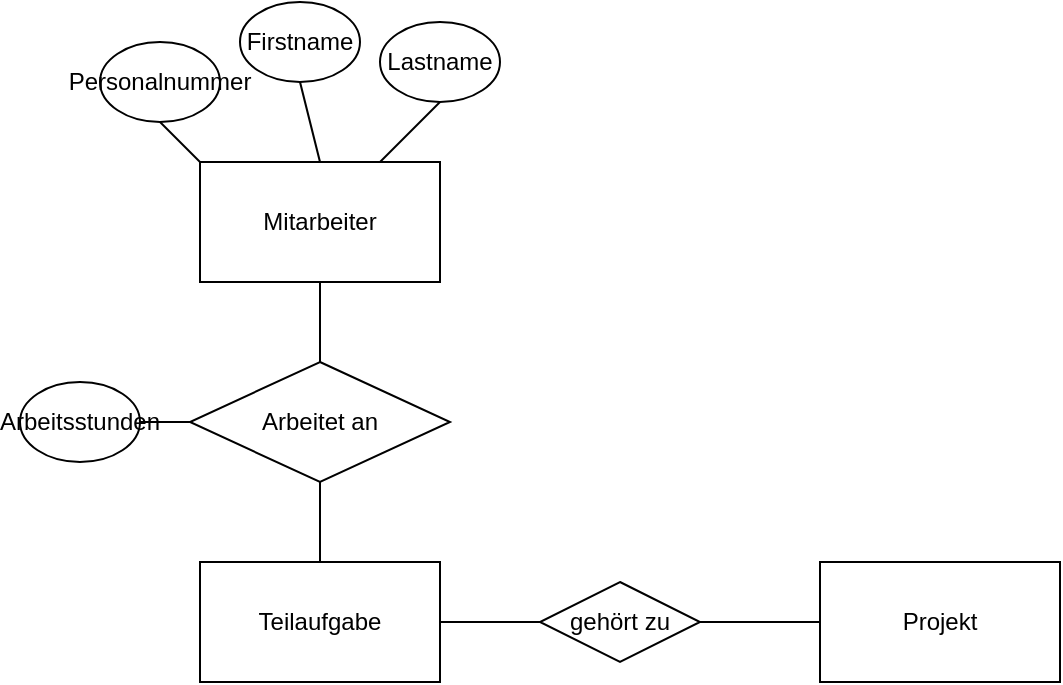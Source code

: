 <mxfile version="15.1.4" type="github">
  <diagram id="nh1Bi0A80NLcw7Uq4RrT" name="Page-1">
    <mxGraphModel dx="1186" dy="557" grid="1" gridSize="10" guides="1" tooltips="1" connect="1" arrows="1" fold="1" page="1" pageScale="1" pageWidth="827" pageHeight="1169" math="0" shadow="0">
      <root>
        <mxCell id="0" />
        <mxCell id="1" parent="0" />
        <mxCell id="3TCkDp9ftF-Tg1c6JcK2-1" value="Projekt" style="rounded=0;whiteSpace=wrap;html=1;" vertex="1" parent="1">
          <mxGeometry x="430" y="450" width="120" height="60" as="geometry" />
        </mxCell>
        <mxCell id="3TCkDp9ftF-Tg1c6JcK2-3" value="Mitarbeiter" style="rounded=0;whiteSpace=wrap;html=1;" vertex="1" parent="1">
          <mxGeometry x="120" y="250" width="120" height="60" as="geometry" />
        </mxCell>
        <mxCell id="3TCkDp9ftF-Tg1c6JcK2-4" value="Personalnummer" style="ellipse;whiteSpace=wrap;html=1;" vertex="1" parent="1">
          <mxGeometry x="70" y="190" width="60" height="40" as="geometry" />
        </mxCell>
        <mxCell id="3TCkDp9ftF-Tg1c6JcK2-5" value="Firstname" style="ellipse;whiteSpace=wrap;html=1;" vertex="1" parent="1">
          <mxGeometry x="140" y="170" width="60" height="40" as="geometry" />
        </mxCell>
        <mxCell id="3TCkDp9ftF-Tg1c6JcK2-7" value="Lastname" style="ellipse;whiteSpace=wrap;html=1;" vertex="1" parent="1">
          <mxGeometry x="210" y="180" width="60" height="40" as="geometry" />
        </mxCell>
        <mxCell id="3TCkDp9ftF-Tg1c6JcK2-8" value="Teilaufgabe" style="rounded=0;whiteSpace=wrap;html=1;" vertex="1" parent="1">
          <mxGeometry x="120" y="450" width="120" height="60" as="geometry" />
        </mxCell>
        <mxCell id="3TCkDp9ftF-Tg1c6JcK2-9" value="" style="endArrow=none;html=1;exitX=0;exitY=0;exitDx=0;exitDy=0;entryX=0.5;entryY=1;entryDx=0;entryDy=0;" edge="1" parent="1" source="3TCkDp9ftF-Tg1c6JcK2-3" target="3TCkDp9ftF-Tg1c6JcK2-4">
          <mxGeometry width="50" height="50" relative="1" as="geometry">
            <mxPoint x="370" y="380" as="sourcePoint" />
            <mxPoint x="220" y="250" as="targetPoint" />
          </mxGeometry>
        </mxCell>
        <mxCell id="3TCkDp9ftF-Tg1c6JcK2-11" value="" style="endArrow=none;html=1;exitX=0.5;exitY=0;exitDx=0;exitDy=0;entryX=0.5;entryY=1;entryDx=0;entryDy=0;" edge="1" parent="1" source="3TCkDp9ftF-Tg1c6JcK2-3" target="3TCkDp9ftF-Tg1c6JcK2-5">
          <mxGeometry width="50" height="50" relative="1" as="geometry">
            <mxPoint x="370" y="380" as="sourcePoint" />
            <mxPoint x="420" y="330" as="targetPoint" />
          </mxGeometry>
        </mxCell>
        <mxCell id="3TCkDp9ftF-Tg1c6JcK2-12" value="" style="endArrow=none;html=1;entryX=0.5;entryY=1;entryDx=0;entryDy=0;exitX=0.75;exitY=0;exitDx=0;exitDy=0;" edge="1" parent="1" source="3TCkDp9ftF-Tg1c6JcK2-3" target="3TCkDp9ftF-Tg1c6JcK2-7">
          <mxGeometry width="50" height="50" relative="1" as="geometry">
            <mxPoint x="310" y="260" as="sourcePoint" />
            <mxPoint x="420" y="330" as="targetPoint" />
          </mxGeometry>
        </mxCell>
        <mxCell id="3TCkDp9ftF-Tg1c6JcK2-14" value="Arbeitet an" style="rhombus;whiteSpace=wrap;html=1;" vertex="1" parent="1">
          <mxGeometry x="115" y="350" width="130" height="60" as="geometry" />
        </mxCell>
        <mxCell id="3TCkDp9ftF-Tg1c6JcK2-15" value="" style="endArrow=none;html=1;exitX=0.5;exitY=1;exitDx=0;exitDy=0;entryX=0.5;entryY=0;entryDx=0;entryDy=0;" edge="1" parent="1" source="3TCkDp9ftF-Tg1c6JcK2-3" target="3TCkDp9ftF-Tg1c6JcK2-14">
          <mxGeometry width="50" height="50" relative="1" as="geometry">
            <mxPoint x="370" y="380" as="sourcePoint" />
            <mxPoint x="420" y="330" as="targetPoint" />
          </mxGeometry>
        </mxCell>
        <mxCell id="3TCkDp9ftF-Tg1c6JcK2-16" value="" style="endArrow=none;html=1;exitX=0.5;exitY=1;exitDx=0;exitDy=0;" edge="1" parent="1" source="3TCkDp9ftF-Tg1c6JcK2-14" target="3TCkDp9ftF-Tg1c6JcK2-8">
          <mxGeometry width="50" height="50" relative="1" as="geometry">
            <mxPoint x="370" y="380" as="sourcePoint" />
            <mxPoint x="420" y="330" as="targetPoint" />
          </mxGeometry>
        </mxCell>
        <mxCell id="3TCkDp9ftF-Tg1c6JcK2-17" value="Arbeitsstunden" style="ellipse;whiteSpace=wrap;html=1;" vertex="1" parent="1">
          <mxGeometry x="30" y="360" width="60" height="40" as="geometry" />
        </mxCell>
        <mxCell id="3TCkDp9ftF-Tg1c6JcK2-18" value="" style="endArrow=none;html=1;exitX=1;exitY=0.5;exitDx=0;exitDy=0;entryX=0;entryY=0.5;entryDx=0;entryDy=0;" edge="1" parent="1" source="3TCkDp9ftF-Tg1c6JcK2-17" target="3TCkDp9ftF-Tg1c6JcK2-14">
          <mxGeometry width="50" height="50" relative="1" as="geometry">
            <mxPoint x="370" y="380" as="sourcePoint" />
            <mxPoint x="420" y="330" as="targetPoint" />
          </mxGeometry>
        </mxCell>
        <mxCell id="3TCkDp9ftF-Tg1c6JcK2-19" value="" style="endArrow=none;html=1;exitX=0;exitY=0.5;exitDx=0;exitDy=0;" edge="1" parent="1" source="3TCkDp9ftF-Tg1c6JcK2-1" target="3TCkDp9ftF-Tg1c6JcK2-20">
          <mxGeometry width="50" height="50" relative="1" as="geometry">
            <mxPoint x="370" y="380" as="sourcePoint" />
            <mxPoint x="400" y="440" as="targetPoint" />
          </mxGeometry>
        </mxCell>
        <mxCell id="3TCkDp9ftF-Tg1c6JcK2-20" value="gehört zu" style="rhombus;whiteSpace=wrap;html=1;" vertex="1" parent="1">
          <mxGeometry x="290" y="460" width="80" height="40" as="geometry" />
        </mxCell>
        <mxCell id="3TCkDp9ftF-Tg1c6JcK2-21" value="" style="endArrow=none;html=1;exitX=1;exitY=0.5;exitDx=0;exitDy=0;entryX=0;entryY=0.5;entryDx=0;entryDy=0;" edge="1" parent="1" source="3TCkDp9ftF-Tg1c6JcK2-8" target="3TCkDp9ftF-Tg1c6JcK2-20">
          <mxGeometry width="50" height="50" relative="1" as="geometry">
            <mxPoint x="370" y="380" as="sourcePoint" />
            <mxPoint x="420" y="330" as="targetPoint" />
          </mxGeometry>
        </mxCell>
      </root>
    </mxGraphModel>
  </diagram>
</mxfile>
